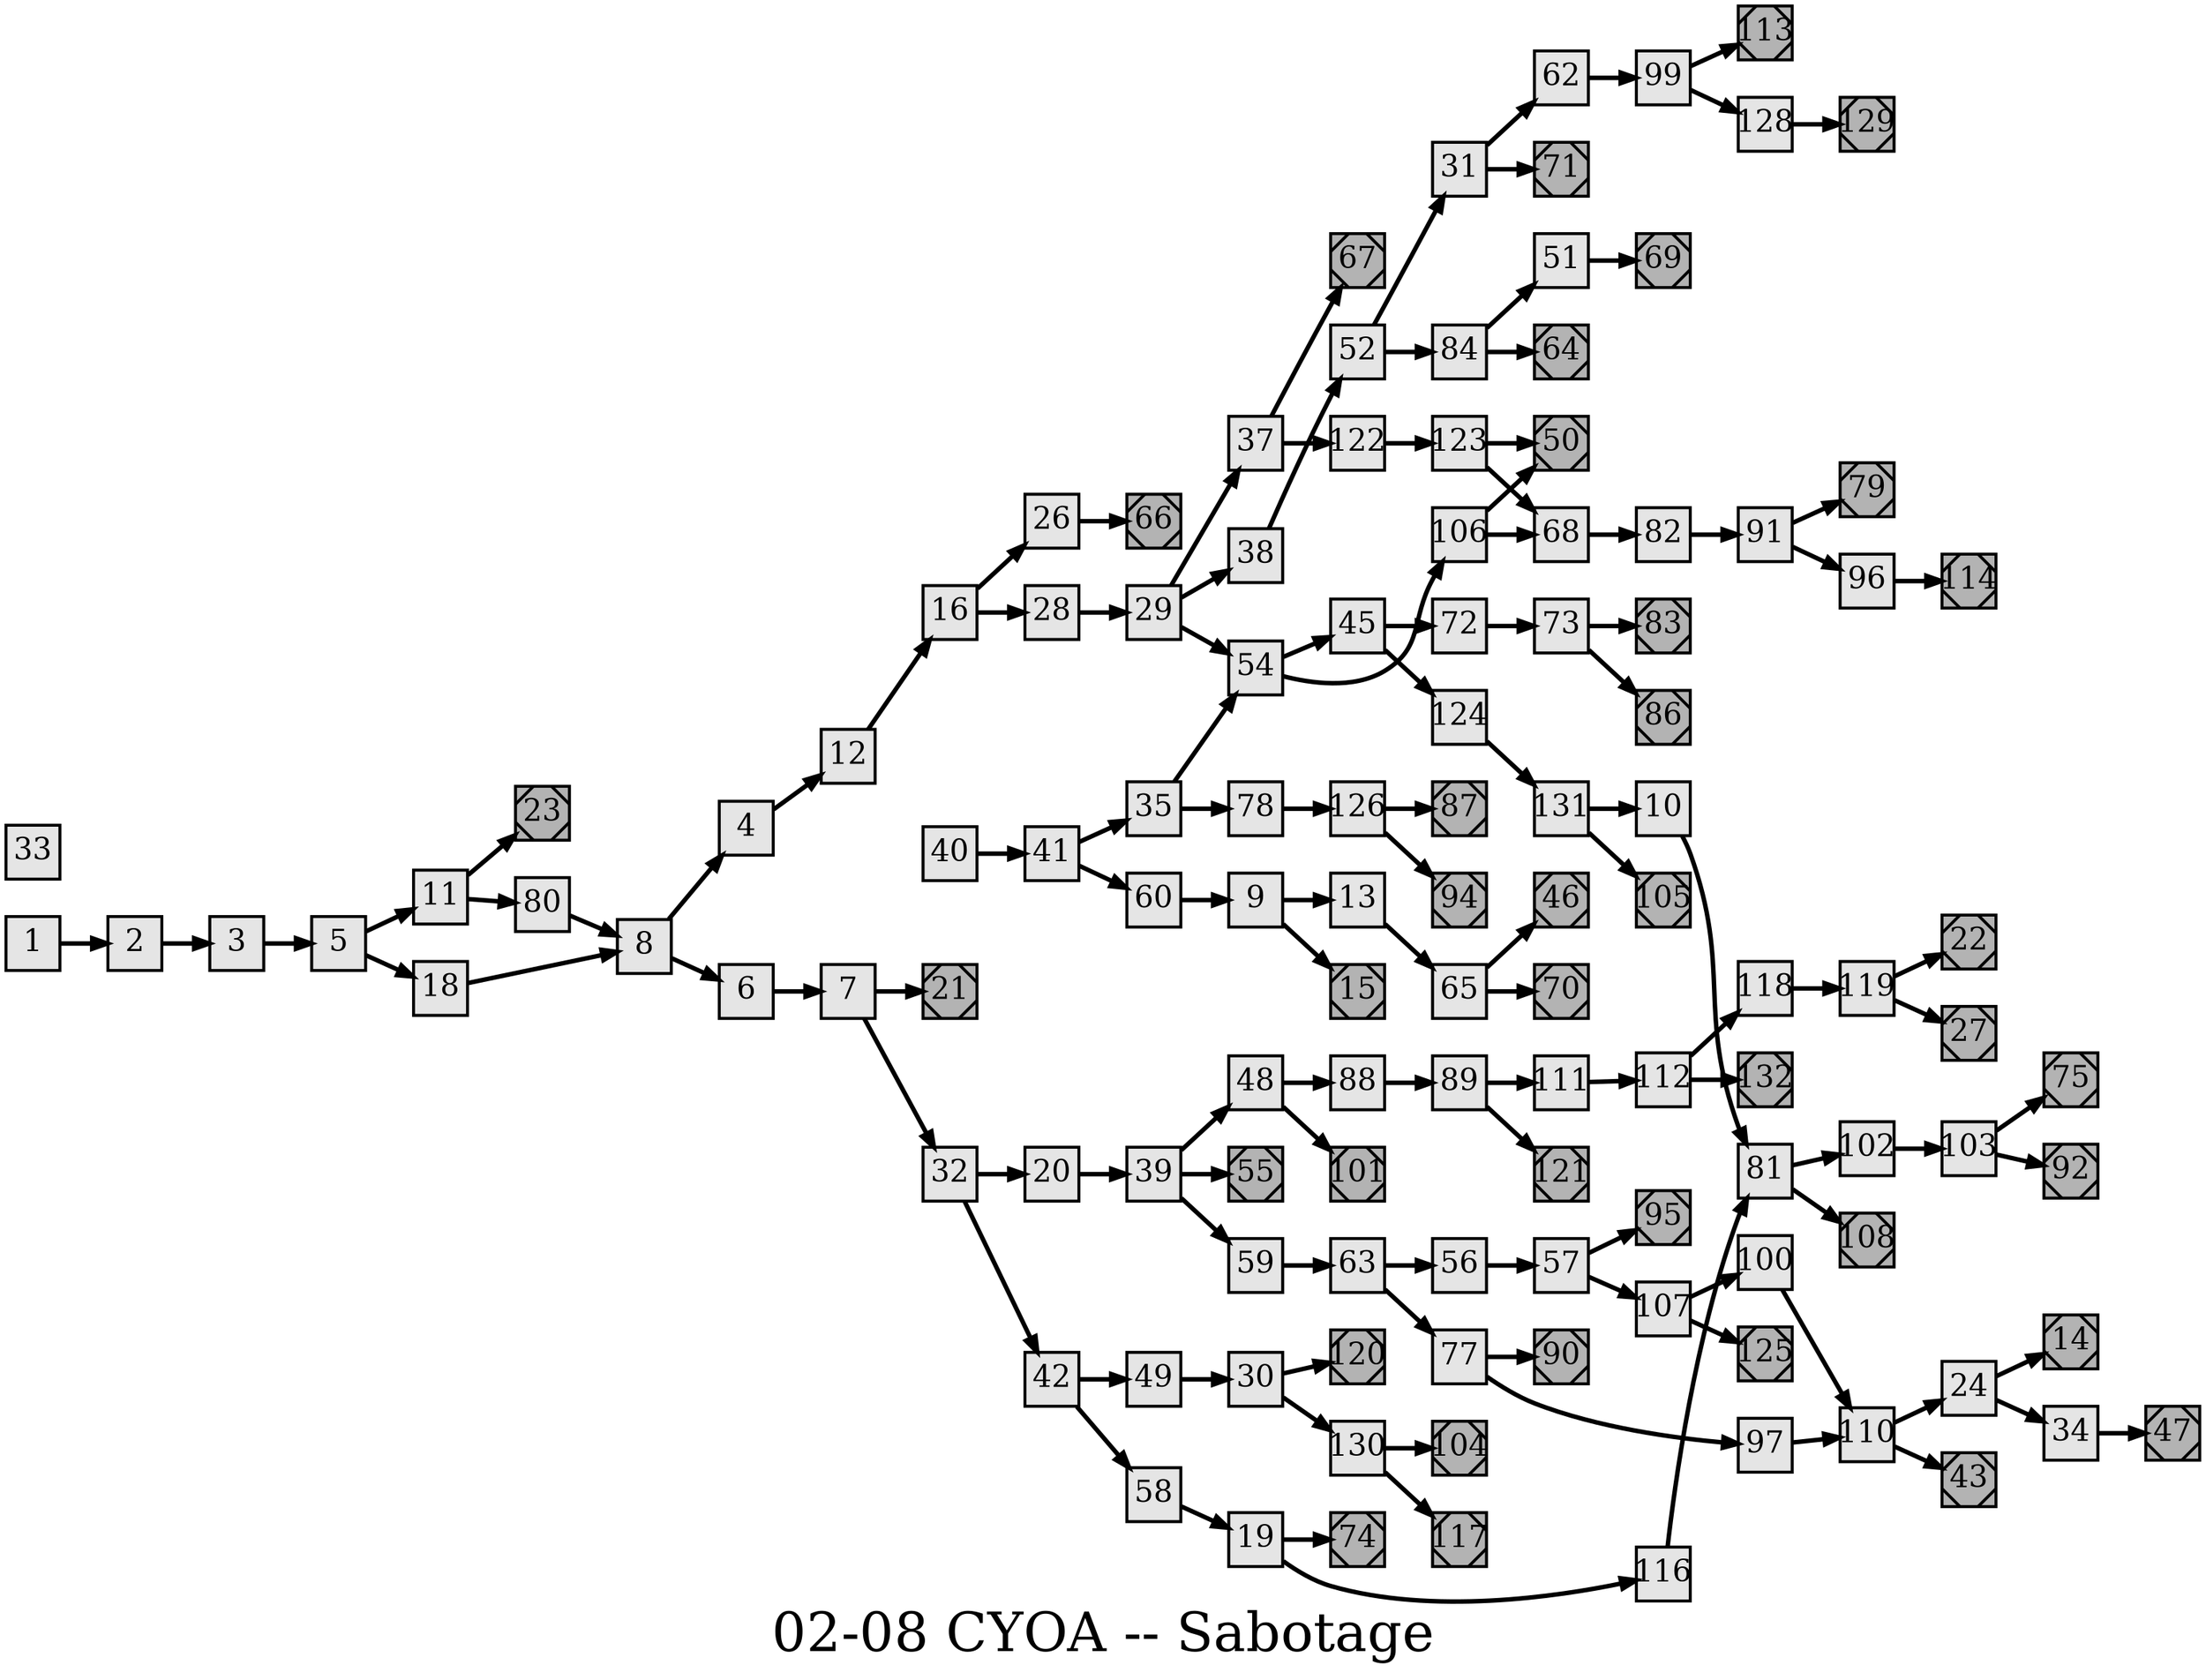 digraph g{
  graph [ label="02-08 CYOA -- Sabotage" rankdir=LR, ordering=out, fontsize=36, nodesep="0.35", ranksep="0.45"];
  node  [shape=rect, penwidth=2, fontsize=20, style=filled, fillcolor=grey90, margin="0,0", labelfloat=true, regular=true, fixedsize=true];
  edge  [labelfloat=true, penwidth=3, fontsize=12];
  // ---;
  // group  : Katz;
  // id     : 02-11;
  // gbid   : 523;
  // series : CYOA;
  // title  : Sabotage;
  // author : Jay Leibold;
  // credit:;
  // - name : Cindy Lam;
  // role : encoder;
  // date : 2018-03-16;
  // - name : Jeremy Douglass;
  // role : editor;
  // date : 2018-05-04;
  // render:;
  // - name   : small;
  // styles : gvStyles.txt;
  // engine : dot;
  // comment: >;
  
  // ---;
  
  // From | To | Label;
  
  1 -> 2;
  2 -> 3;
  3 -> 5;
  4 -> 12;
  5 -> 11;
  5 -> 18;
  6 -> 7;
  7 -> 21;
  7 -> 32;
  8 -> 4;
  8 -> 6;
  9 -> 13;
  9 -> 15;
  10 -> 81;
  11 -> 23;
  11 -> 80;
  12 -> 16;
  13 -> 65;
  14	[ xlabel="E", shape=Msquare, fontsize=20, fillcolor=grey70, xlabel="" ];
  15	[ xlabel="E", shape=Msquare, fontsize=20, fillcolor=grey70, xlabel="" ];
  16 -> 26;
  16 -> 28;
  18 -> 8;
  19 -> 74;
  19 -> 116;
  20 -> 39;
  21	[ xlabel="E", shape=Msquare, fontsize=20, fillcolor=grey70, xlabel="" ];
  22	[ xlabel="E", shape=Msquare, fontsize=20, fillcolor=grey70, xlabel="" ];
  23	[ xlabel="E", shape=Msquare, fontsize=20, fillcolor=grey70, xlabel="" ];
  24 -> 14;
  24 -> 34;
  26 -> 66;
  27	[ xlabel="E", shape=Msquare, fontsize=20, fillcolor=grey70, xlabel="" ];
  28 -> 29;
  29 -> 37;
  29 -> 38;
  29 -> 54;
  30 -> 120;
  30 -> 130;
  31 -> 62;
  31 -> 71;
  32 -> 20;
  32 -> 42;
  34 -> 47;
  35 -> 54;
  35 -> 78;
  37 -> 67;
  37 -> 122;
  38 -> 52;
  39 -> 48;
  39 -> 55;
  39 -> 59;
  40 -> 41;
  41 -> 35;
  41 -> 60;
  42 -> 49;
  42 -> 58;
  43	[ xlabel="E", shape=Msquare, fontsize=20, fillcolor=grey70, xlabel="" ];
  45 -> 72;
  45 -> 124;
  46	[ xlabel="E", shape=Msquare, fontsize=20, fillcolor=grey70, xlabel="" ];
  47	[ xlabel="E", shape=Msquare, fontsize=20, fillcolor=grey70, xlabel="" ];
  48 -> 88;
  48 -> 101;
  49 -> 30;
  50	[ xlabel="E", shape=Msquare, fontsize=20, fillcolor=grey70, xlabel="" ];
  51 -> 69;
  52 -> 31;
  52 -> 84;
  54 -> 45;
  54 -> 106;
  55	[ xlabel="E", shape=Msquare, fontsize=20, fillcolor=grey70, xlabel="" ];
  56 -> 57;
  57 -> 95;
  57 -> 107;
  58 -> 19;
  59 -> 63;
  60 -> 9;
  62 -> 99;
  63 -> 56;
  63 -> 77;
  64	[ xlabel="E", shape=Msquare, fontsize=20, fillcolor=grey70, xlabel="" ];
  65 -> 46;
  65 -> 70;
  66	[ xlabel="E", shape=Msquare, fontsize=20, fillcolor=grey70, xlabel="" ];
  67	[ xlabel="E", shape=Msquare, fontsize=20, fillcolor=grey70, xlabel="" ];
  68 -> 82;
  69	[ xlabel="E", shape=Msquare, fontsize=20, fillcolor=grey70, xlabel="" ];
  70	[ xlabel="E", shape=Msquare, fontsize=20, fillcolor=grey70, xlabel="" ];
  71	[ xlabel="E", shape=Msquare, fontsize=20, fillcolor=grey70, xlabel="" ];
  72 -> 73;
  73 -> 83;
  73 -> 86;
  74	[ xlabel="E", shape=Msquare, fontsize=20, fillcolor=grey70, xlabel="" ];
  75	[ xlabel="E", shape=Msquare, fontsize=20, fillcolor=grey70, xlabel="" ];
  77 -> 90;
  77 -> 97;
  78 -> 126;
  79	[ xlabel="E", shape=Msquare, fontsize=20, fillcolor=grey70, xlabel="" ];
  80 -> 8;
  81 -> 102;
  81 -> 108;
  82 -> 91;
  83	[ xlabel="E", shape=Msquare, fontsize=20, fillcolor=grey70, xlabel="" ];
  84 -> 51;
  84 -> 64;
  86	[ xlabel="E", shape=Msquare, fontsize=20, fillcolor=grey70, xlabel="" ];
  87	[ xlabel="E", shape=Msquare, fontsize=20, fillcolor=grey70, xlabel="" ];
  88 -> 89;
  89 -> 111;
  89 -> 121;
  90	[ xlabel="E", shape=Msquare, fontsize=20, fillcolor=grey70, xlabel="" ];
  91 -> 79;
  91 -> 96;
  92	[ xlabel="E", shape=Msquare, fontsize=20, fillcolor=grey70, xlabel="" ];
  94	[ xlabel="E", shape=Msquare, fontsize=20, fillcolor=grey70, xlabel="" ];
  95	[ xlabel="E", shape=Msquare, fontsize=20, fillcolor=grey70, xlabel="" ];
  96 -> 114;
  97 -> 110;
  99 -> 113;
  99 -> 128;
  100 -> 110;
  101	[ xlabel="E", shape=Msquare, fontsize=20, fillcolor=grey70, xlabel="" ];
  102 -> 103;
  103 -> 75;
  103 -> 92;
  104	[ xlabel="E", shape=Msquare, fontsize=20, fillcolor=grey70, xlabel="" ];
  105	[ xlabel="E", shape=Msquare, fontsize=20, fillcolor=grey70, xlabel="" ];
  106 -> 50;
  106 -> 68;
  107 -> 100;
  107 -> 125;
  108	[ xlabel="E", shape=Msquare, fontsize=20, fillcolor=grey70, xlabel="" ];
  110 -> 24;
  110 -> 43;
  111 -> 112;
  112 -> 118;
  112 -> 132;
  113	[ xlabel="E", shape=Msquare, fontsize=20, fillcolor=grey70, xlabel="" ];
  114	[ xlabel="E", shape=Msquare, fontsize=20, fillcolor=grey70, xlabel="" ];
  116 -> 81;
  117	[ xlabel="E", shape=Msquare, fontsize=20, fillcolor=grey70, xlabel="" ];
  118 -> 119;
  119 -> 22;
  119 -> 27;
  120	[ xlabel="E", shape=Msquare, fontsize=20, fillcolor=grey70, xlabel="" ];
  121	[ xlabel="E", shape=Msquare, fontsize=20, fillcolor=grey70, xlabel="" ];
  122 -> 123;
  123 -> 50;
  123 -> 68;
  124 -> 131;
  125	[ xlabel="E", shape=Msquare, fontsize=20, fillcolor=grey70, xlabel="" ];
  126 -> 87;
  126 -> 94;
  128 -> 129;
  129	[ xlabel="E", shape=Msquare, fontsize=20, fillcolor=grey70, xlabel="" ];
  130 -> 104;
  130 -> 117;
  131 -> 10;
  131 -> 105;
  132	[ xlabel="E", shape=Msquare, fontsize=20, fillcolor=grey70, xlabel="" ];

  // Illustrations;
  
  1	[ xlabel="ILL", image="illustration-full.png", xlabel="" ];	// PG0
  16	[ xlabel="ILL", image="illustration-full.png", xlabel="" ];
  24	[ xlabel="ILL", image="illustration-full.png", xlabel="" ];
  37	[ xlabel="ILL", image="illustration-full.png", xlabel="" ];
  45	[ xlabel="ILL", image="illustration-full.png", xlabel="" ];
  52	[ xlabel="ILL", image="illustration-full.png", xlabel="" ];
  60	[ xlabel="ILL", image="illustration-full.png", xlabel="" ];
  77	[ xlabel="ILL", image="illustration-full.png", xlabel="" ];
  84	[ xlabel="ILL", image="illustration-full.png", xlabel="" ];
  92	[ xlabel="ILL", image="illustration-full.png", xlabel="" ];
  99	[ xlabel="ILL", image="illustration-full.png", xlabel="" ];
  108	[ xlabel="ILL", image="illustration-full.png", xlabel="" ];
  114	[ xlabel="ILL", image="illustration-full.png", xlabel="" ];
  126	[ xlabel="ILL", image="illustration-full.png", xlabel="" ];
  
  2	[ xlabel="IAFTER", image="illustration-lower.png", xlabel="" ];	// 2PG
  7	[ xlabel="IBEFORE", image="illustration-upper.png", xlabel="" ];
  12	[ xlabel="IBEFORE", image="illustration-upper.png", xlabel="" ];
  20	[ xlabel="IAFTER", image="illustration-lower.png", xlabel="" ];
  28	[ xlabel="IBEFORE", image="illustration-upper.png", xlabel="" ];
  33	[ xlabel="IAFTER", image="illustration-lower.png", xlabel="" ];
  40	[ xlabel="IBEFORE", image="illustration-upper.png", xlabel="" ];	// 2PG
  49	[ xlabel="IBEFORE", image="illustration-upper.png", xlabel="" ];
  56	[ xlabel="IAFTER", image="illustration-lower.png", xlabel="" ];	// 2PG
  65	[ xlabel="IBEFORE", image="illustration-upper.png", xlabel="" ];
  68	[ xlabel="IAFTER", image="illustration-lower.png", xlabel="" ];
  73	[ xlabel="IMID", image="illustration-mid.png", xlabel="" ];
  80	[ xlabel="IBEFORE", image="illustration-upper.png", xlabel="" ];
  88	[ xlabel="IBEFORE", image="illustration-upper.png", xlabel="" ];	// 2PG
  102	[ xlabel="IBEFORE", image="illustration-upper.png", xlabel="" ];	// 2PG
  118	[ xlabel="IBEFORE", image="illustration-upper.png", xlabel="" ];	// 2PG
  122	[ xlabel="IAFTER", image="illustration-lower.png", xlabel="" ];
}

